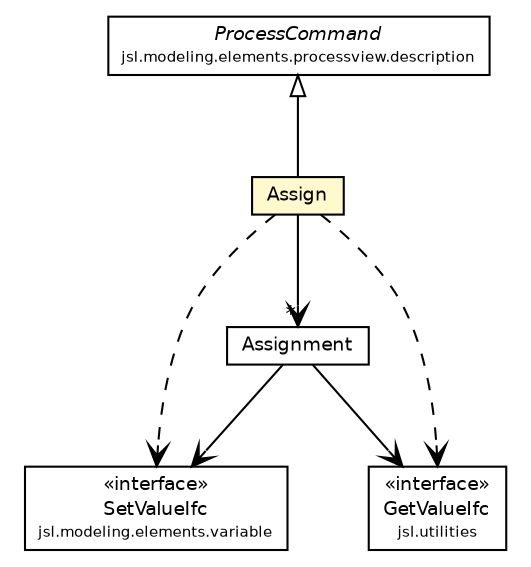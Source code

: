 #!/usr/local/bin/dot
#
# Class diagram 
# Generated by UMLGraph version 5.4 (http://www.umlgraph.org/)
#

digraph G {
	edge [fontname="Helvetica",fontsize=10,labelfontname="Helvetica",labelfontsize=10];
	node [fontname="Helvetica",fontsize=10,shape=plaintext];
	nodesep=0.25;
	ranksep=0.5;
	// jsl.modeling.elements.processview.description.ProcessCommand
	c27973 [label=<<table title="jsl.modeling.elements.processview.description.ProcessCommand" border="0" cellborder="1" cellspacing="0" cellpadding="2" port="p" href="../ProcessCommand.html">
		<tr><td><table border="0" cellspacing="0" cellpadding="1">
<tr><td align="center" balign="center"><font face="Helvetica-Oblique"> ProcessCommand </font></td></tr>
<tr><td align="center" balign="center"><font point-size="7.0"> jsl.modeling.elements.processview.description </font></td></tr>
		</table></td></tr>
		</table>>, URL="../ProcessCommand.html", fontname="Helvetica", fontcolor="black", fontsize=9.0];
	// jsl.modeling.elements.processview.description.commands.Assign
	c27983 [label=<<table title="jsl.modeling.elements.processview.description.commands.Assign" border="0" cellborder="1" cellspacing="0" cellpadding="2" port="p" bgcolor="lemonChiffon" href="./Assign.html">
		<tr><td><table border="0" cellspacing="0" cellpadding="1">
<tr><td align="center" balign="center"> Assign </td></tr>
		</table></td></tr>
		</table>>, URL="./Assign.html", fontname="Helvetica", fontcolor="black", fontsize=9.0];
	// jsl.modeling.elements.processview.description.commands.Assign.Assignment
	c27984 [label=<<table title="jsl.modeling.elements.processview.description.commands.Assign.Assignment" border="0" cellborder="1" cellspacing="0" cellpadding="2" port="p" href="./Assign.Assignment.html">
		<tr><td><table border="0" cellspacing="0" cellpadding="1">
<tr><td align="center" balign="center"> Assignment </td></tr>
		</table></td></tr>
		</table>>, URL="./Assign.Assignment.html", fontname="Helvetica", fontcolor="black", fontsize=9.0];
	// jsl.modeling.elements.variable.SetValueIfc
	c28143 [label=<<table title="jsl.modeling.elements.variable.SetValueIfc" border="0" cellborder="1" cellspacing="0" cellpadding="2" port="p" href="../../../variable/SetValueIfc.html">
		<tr><td><table border="0" cellspacing="0" cellpadding="1">
<tr><td align="center" balign="center"> &#171;interface&#187; </td></tr>
<tr><td align="center" balign="center"> SetValueIfc </td></tr>
<tr><td align="center" balign="center"><font point-size="7.0"> jsl.modeling.elements.variable </font></td></tr>
		</table></td></tr>
		</table>>, URL="../../../variable/SetValueIfc.html", fontname="Helvetica", fontcolor="black", fontsize=9.0];
	// jsl.utilities.GetValueIfc
	c28222 [label=<<table title="jsl.utilities.GetValueIfc" border="0" cellborder="1" cellspacing="0" cellpadding="2" port="p" href="../../../../../utilities/GetValueIfc.html">
		<tr><td><table border="0" cellspacing="0" cellpadding="1">
<tr><td align="center" balign="center"> &#171;interface&#187; </td></tr>
<tr><td align="center" balign="center"> GetValueIfc </td></tr>
<tr><td align="center" balign="center"><font point-size="7.0"> jsl.utilities </font></td></tr>
		</table></td></tr>
		</table>>, URL="../../../../../utilities/GetValueIfc.html", fontname="Helvetica", fontcolor="black", fontsize=9.0];
	//jsl.modeling.elements.processview.description.commands.Assign extends jsl.modeling.elements.processview.description.ProcessCommand
	c27973:p -> c27983:p [dir=back,arrowtail=empty];
	// jsl.modeling.elements.processview.description.commands.Assign NAVASSOC jsl.modeling.elements.processview.description.commands.Assign.Assignment
	c27983:p -> c27984:p [taillabel="", label="", headlabel="*", fontname="Helvetica", fontcolor="black", fontsize=10.0, color="black", arrowhead=open];
	// jsl.modeling.elements.processview.description.commands.Assign.Assignment NAVASSOC jsl.modeling.elements.variable.SetValueIfc
	c27984:p -> c28143:p [taillabel="", label="", headlabel="", fontname="Helvetica", fontcolor="black", fontsize=10.0, color="black", arrowhead=open];
	// jsl.modeling.elements.processview.description.commands.Assign.Assignment NAVASSOC jsl.utilities.GetValueIfc
	c27984:p -> c28222:p [taillabel="", label="", headlabel="", fontname="Helvetica", fontcolor="black", fontsize=10.0, color="black", arrowhead=open];
	// jsl.modeling.elements.processview.description.commands.Assign DEPEND jsl.modeling.elements.variable.SetValueIfc
	c27983:p -> c28143:p [taillabel="", label="", headlabel="", fontname="Helvetica", fontcolor="black", fontsize=10.0, color="black", arrowhead=open, style=dashed];
	// jsl.modeling.elements.processview.description.commands.Assign DEPEND jsl.utilities.GetValueIfc
	c27983:p -> c28222:p [taillabel="", label="", headlabel="", fontname="Helvetica", fontcolor="black", fontsize=10.0, color="black", arrowhead=open, style=dashed];
}

